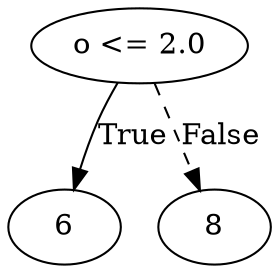 digraph {
0 [label="o <= 2.0"];
1 [label="6"];
0 -> 1 [label="True"];
2 [label="8"];
0 -> 2 [style="dashed", label="False"];

}